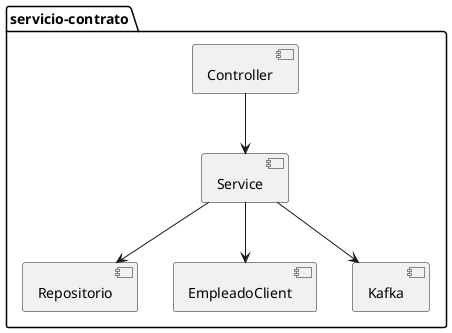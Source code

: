 @startuml
package "servicio-contrato" {
  [Controller] --> [Service]
  [Service] --> [Repositorio]
  [Service] --> [EmpleadoClient]
  [Service] --> [Kafka]
}
@enduml
